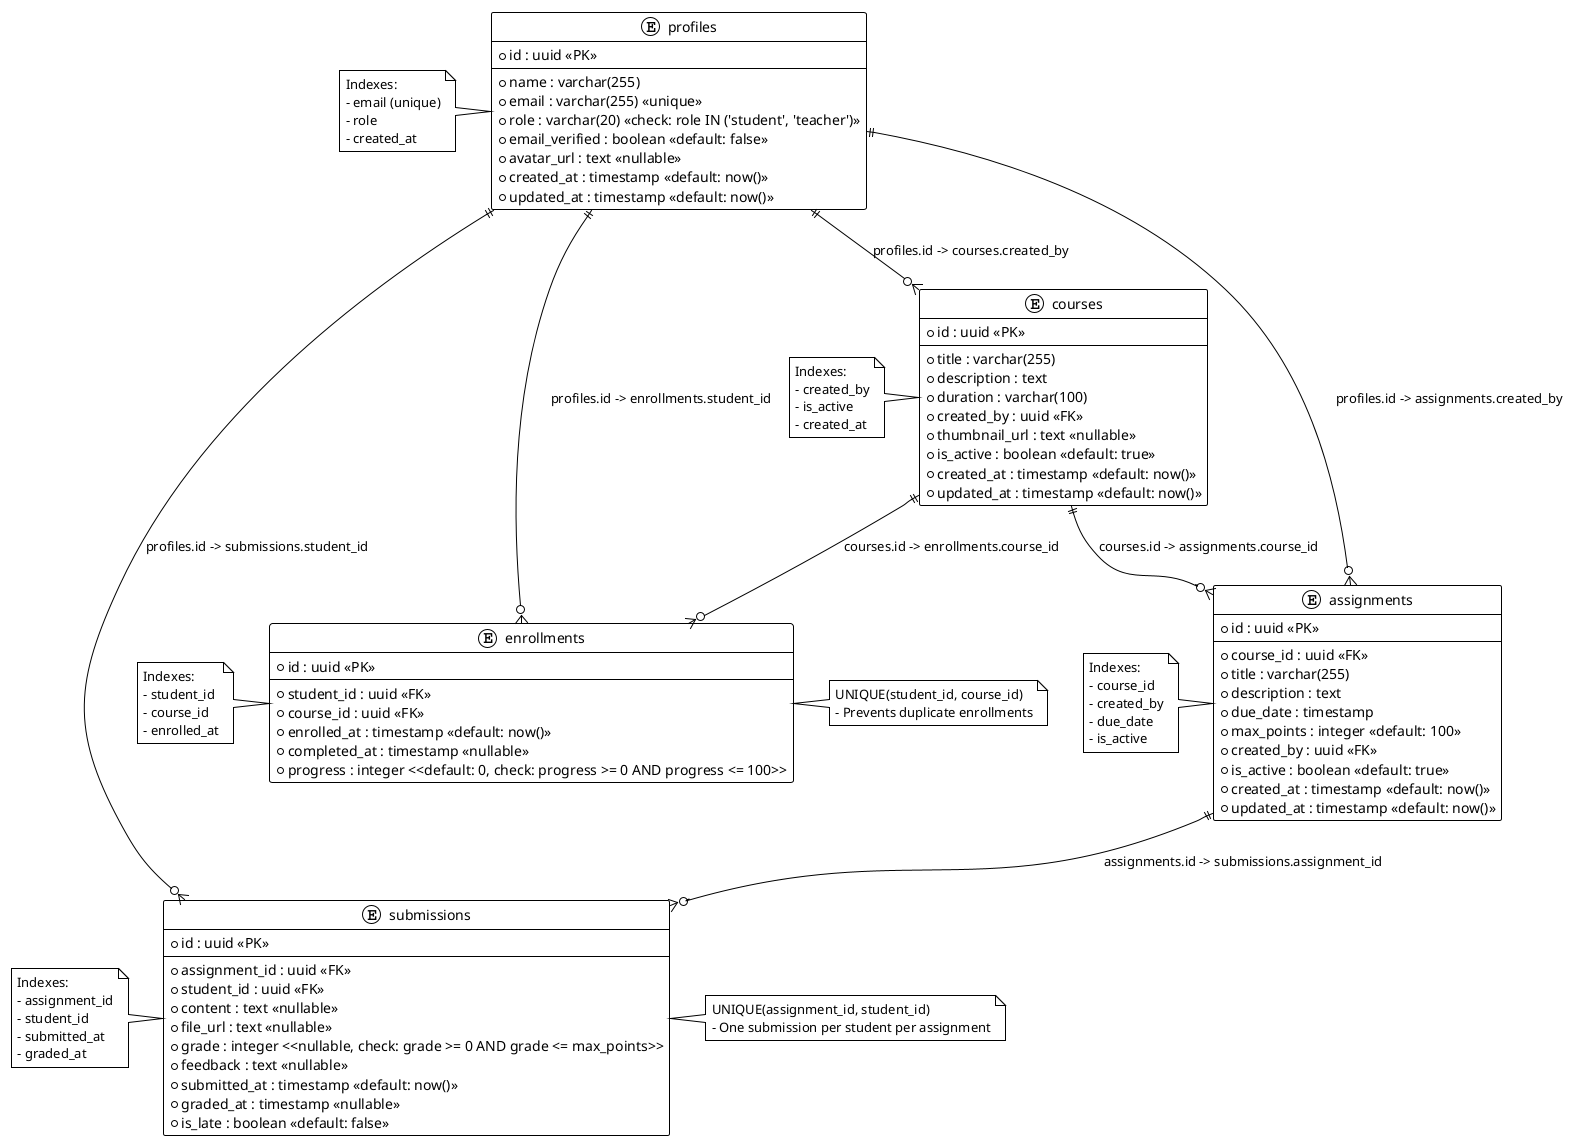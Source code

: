 @startuml SmartLearn_ER
!theme plain

entity "profiles" as profiles {
  * id : uuid <<PK>>
  --
  * name : varchar(255)
  * email : varchar(255) <<unique>>
  * role : varchar(20) <<check: role IN ('student', 'teacher')>>
  * email_verified : boolean <<default: false>>
  * avatar_url : text <<nullable>>
  * created_at : timestamp <<default: now()>>
  * updated_at : timestamp <<default: now()>>
}

entity "courses" as courses {
  * id : uuid <<PK>>
  --
  * title : varchar(255)
  * description : text
  * duration : varchar(100)
  * created_by : uuid <<FK>>
  * thumbnail_url : text <<nullable>>
  * is_active : boolean <<default: true>>
  * created_at : timestamp <<default: now()>>
  * updated_at : timestamp <<default: now()>>
}

entity "enrollments" as enrollments {
  * id : uuid <<PK>>
  --
  * student_id : uuid <<FK>>
  * course_id : uuid <<FK>>
  * enrolled_at : timestamp <<default: now()>>
  * completed_at : timestamp <<nullable>>
  * progress : integer <<default: 0, check: progress >= 0 AND progress <= 100>>
}

entity "assignments" as assignments {
  * id : uuid <<PK>>
  --
  * course_id : uuid <<FK>>
  * title : varchar(255)
  * description : text
  * due_date : timestamp
  * max_points : integer <<default: 100>>
  * created_by : uuid <<FK>>
  * is_active : boolean <<default: true>>
  * created_at : timestamp <<default: now()>>
  * updated_at : timestamp <<default: now()>>
}

entity "submissions" as submissions {
  * id : uuid <<PK>>
  --
  * assignment_id : uuid <<FK>>
  * student_id : uuid <<FK>>
  * content : text <<nullable>>
  * file_url : text <<nullable>>
  * grade : integer <<nullable, check: grade >= 0 AND grade <= max_points>>
  * feedback : text <<nullable>>
  * submitted_at : timestamp <<default: now()>>
  * graded_at : timestamp <<nullable>>
  * is_late : boolean <<default: false>>
}

' Relationships
profiles ||--o{ courses : "profiles.id -> courses.created_by"
profiles ||--o{ enrollments : "profiles.id -> enrollments.student_id"
profiles ||--o{ assignments : "profiles.id -> assignments.created_by"
profiles ||--o{ submissions : "profiles.id -> submissions.student_id"

courses ||--o{ enrollments : "courses.id -> enrollments.course_id"
courses ||--o{ assignments : "courses.id -> assignments.course_id"

assignments ||--o{ submissions : "assignments.id -> submissions.assignment_id"

' Composite unique constraints
note right of enrollments
  UNIQUE(student_id, course_id)
  - Prevents duplicate enrollments
end note

note right of submissions
  UNIQUE(assignment_id, student_id)
  - One submission per student per assignment
end note

' Indexes for performance
note left of profiles
  Indexes:
  - email (unique)
  - role
  - created_at
end note

note left of courses
  Indexes:
  - created_by
  - is_active
  - created_at
end note

note left of enrollments
  Indexes:
  - student_id
  - course_id
  - enrolled_at
end note

note left of assignments
  Indexes:
  - course_id
  - created_by
  - due_date
  - is_active
end note

note left of submissions
  Indexes:
  - assignment_id
  - student_id
  - submitted_at
  - graded_at
end note

@enduml